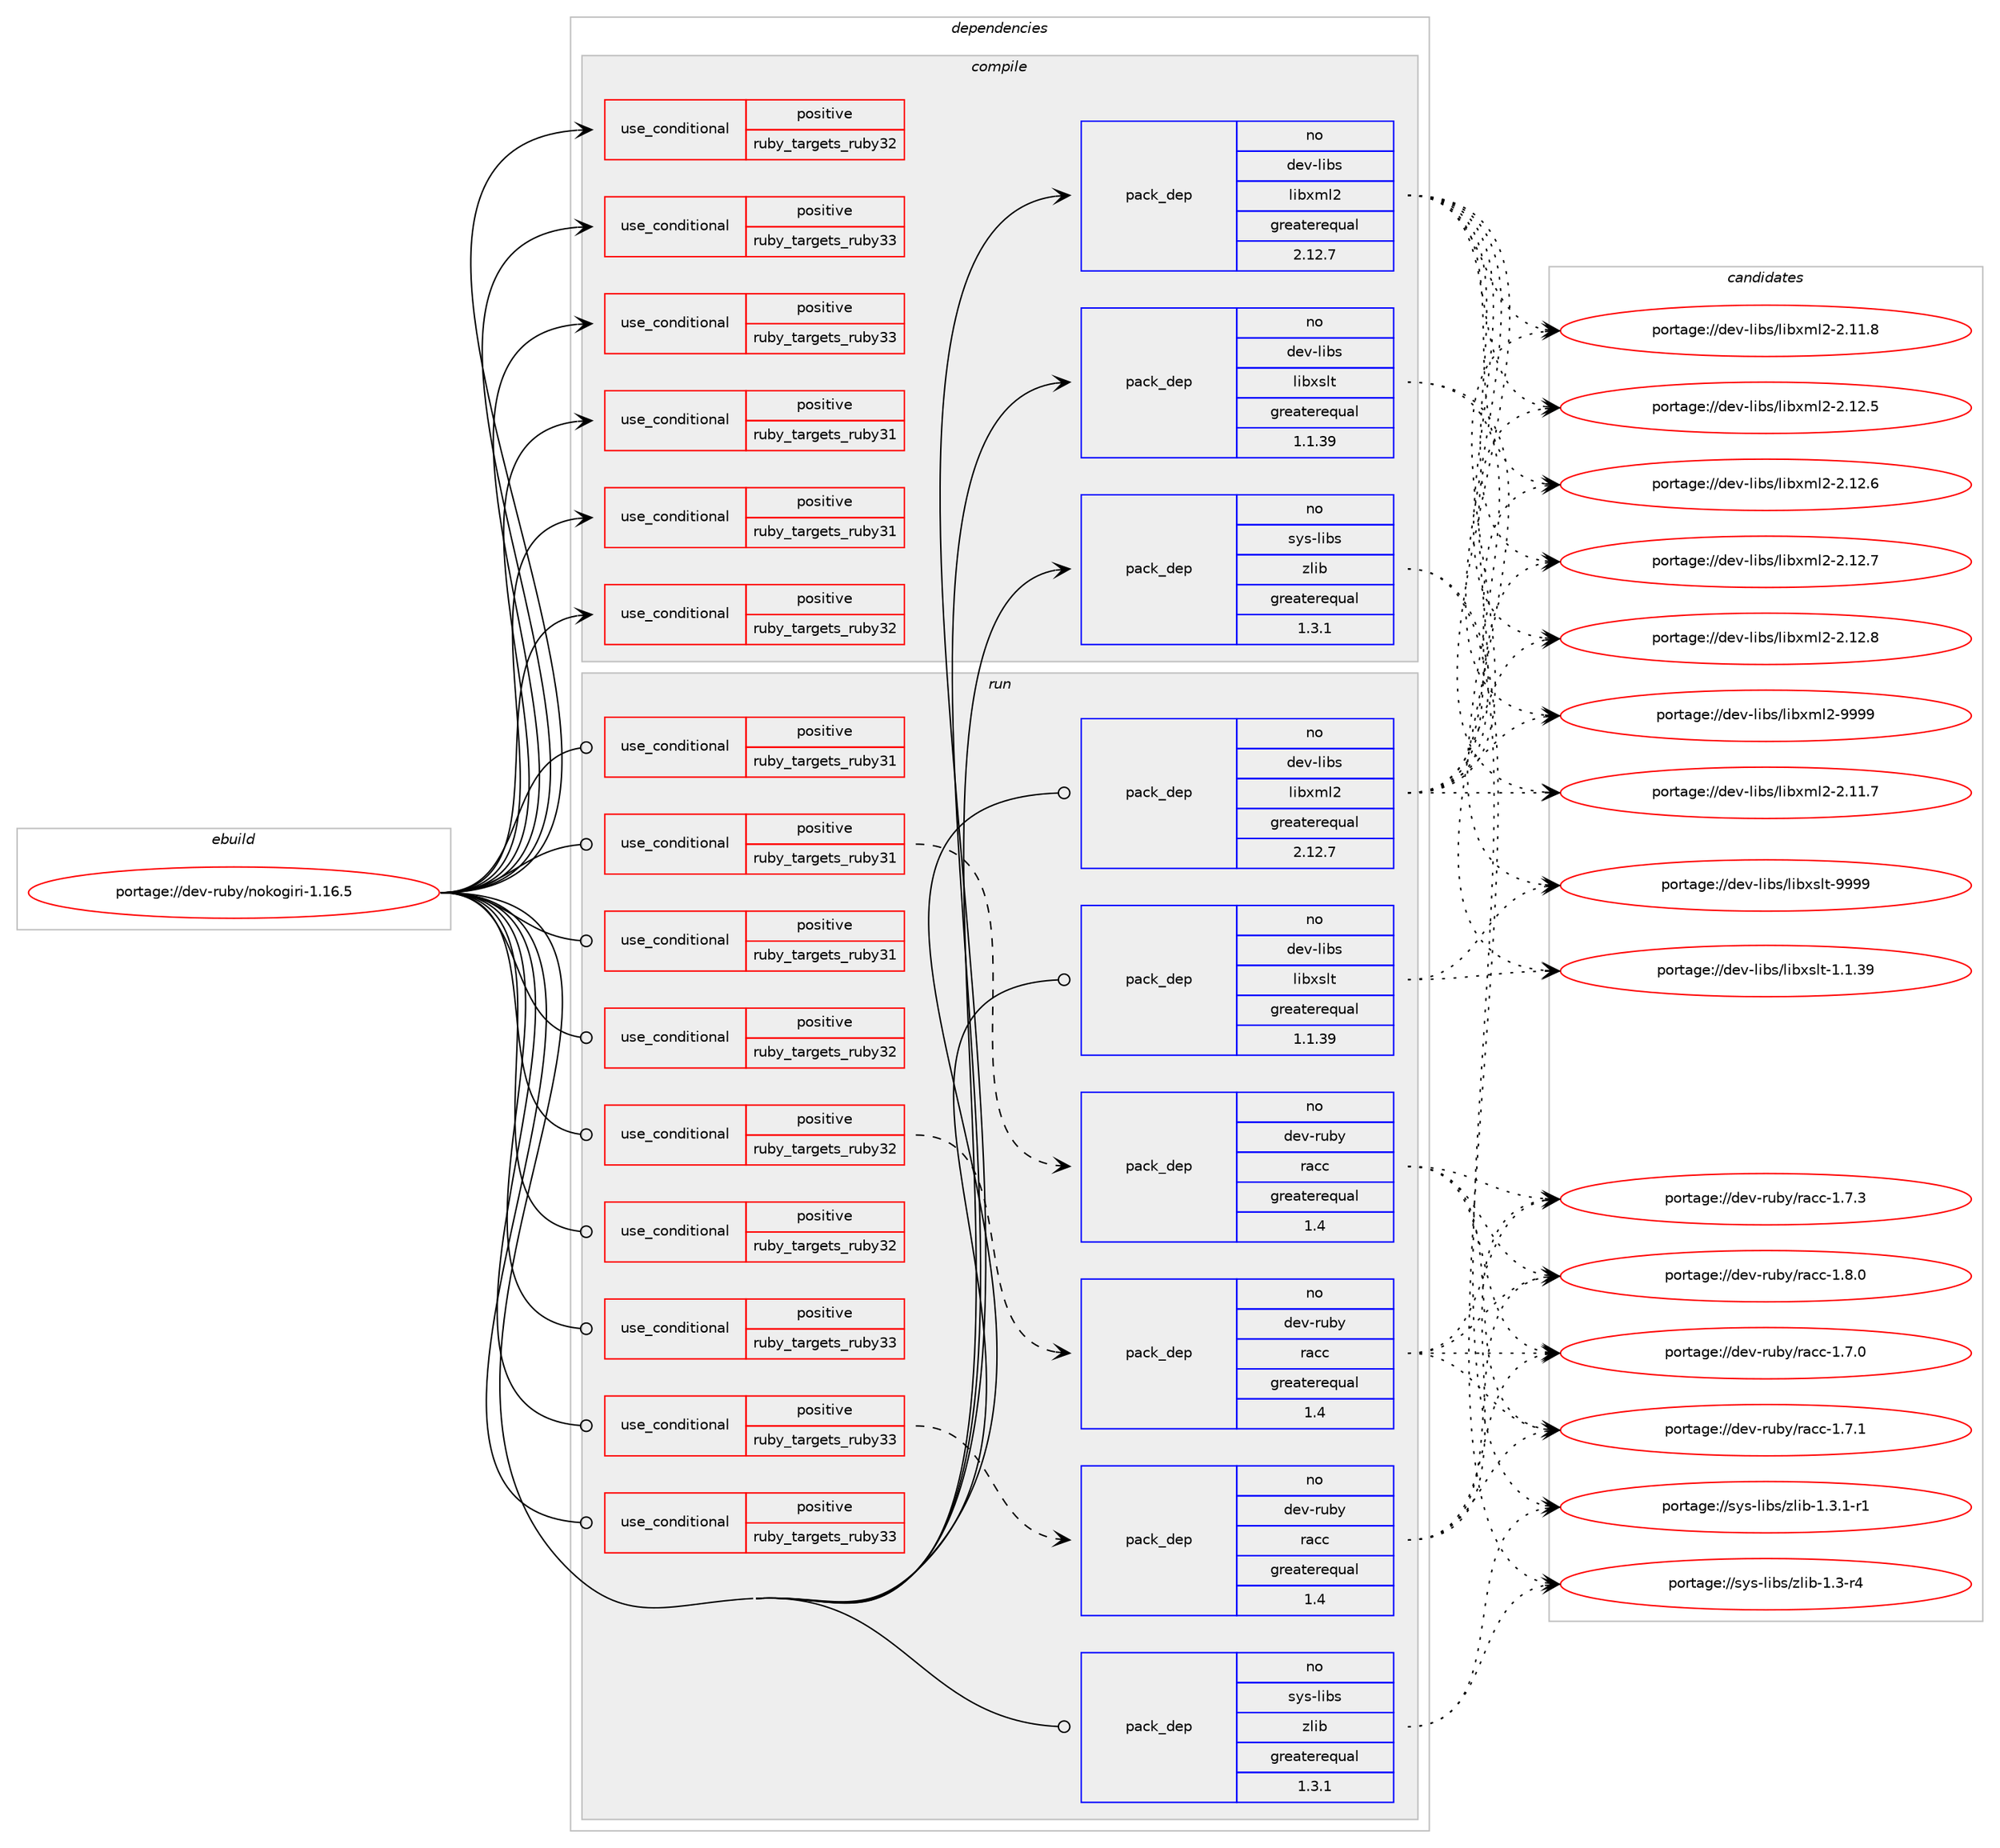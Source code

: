 digraph prolog {

# *************
# Graph options
# *************

newrank=true;
concentrate=true;
compound=true;
graph [rankdir=LR,fontname=Helvetica,fontsize=10,ranksep=1.5];#, ranksep=2.5, nodesep=0.2];
edge  [arrowhead=vee];
node  [fontname=Helvetica,fontsize=10];

# **********
# The ebuild
# **********

subgraph cluster_leftcol {
color=gray;
rank=same;
label=<<i>ebuild</i>>;
id [label="portage://dev-ruby/nokogiri-1.16.5", color=red, width=4, href="../dev-ruby/nokogiri-1.16.5.svg"];
}

# ****************
# The dependencies
# ****************

subgraph cluster_midcol {
color=gray;
label=<<i>dependencies</i>>;
subgraph cluster_compile {
fillcolor="#eeeeee";
style=filled;
label=<<i>compile</i>>;
subgraph cond50542 {
dependency98329 [label=<<TABLE BORDER="0" CELLBORDER="1" CELLSPACING="0" CELLPADDING="4"><TR><TD ROWSPAN="3" CELLPADDING="10">use_conditional</TD></TR><TR><TD>positive</TD></TR><TR><TD>ruby_targets_ruby31</TD></TR></TABLE>>, shape=none, color=red];
# *** BEGIN UNKNOWN DEPENDENCY TYPE (TODO) ***
# dependency98329 -> package_dependency(portage://dev-ruby/nokogiri-1.16.5,install,no,dev-lang,ruby,none,[,,],[slot(3.1)],[])
# *** END UNKNOWN DEPENDENCY TYPE (TODO) ***

}
id:e -> dependency98329:w [weight=20,style="solid",arrowhead="vee"];
subgraph cond50543 {
dependency98330 [label=<<TABLE BORDER="0" CELLBORDER="1" CELLSPACING="0" CELLPADDING="4"><TR><TD ROWSPAN="3" CELLPADDING="10">use_conditional</TD></TR><TR><TD>positive</TD></TR><TR><TD>ruby_targets_ruby31</TD></TR></TABLE>>, shape=none, color=red];
# *** BEGIN UNKNOWN DEPENDENCY TYPE (TODO) ***
# dependency98330 -> package_dependency(portage://dev-ruby/nokogiri-1.16.5,install,no,virtual,rubygems,none,[,,],[],[use(enable(ruby_targets_ruby31),negative)])
# *** END UNKNOWN DEPENDENCY TYPE (TODO) ***

}
id:e -> dependency98330:w [weight=20,style="solid",arrowhead="vee"];
subgraph cond50544 {
dependency98331 [label=<<TABLE BORDER="0" CELLBORDER="1" CELLSPACING="0" CELLPADDING="4"><TR><TD ROWSPAN="3" CELLPADDING="10">use_conditional</TD></TR><TR><TD>positive</TD></TR><TR><TD>ruby_targets_ruby32</TD></TR></TABLE>>, shape=none, color=red];
# *** BEGIN UNKNOWN DEPENDENCY TYPE (TODO) ***
# dependency98331 -> package_dependency(portage://dev-ruby/nokogiri-1.16.5,install,no,dev-lang,ruby,none,[,,],[slot(3.2)],[])
# *** END UNKNOWN DEPENDENCY TYPE (TODO) ***

}
id:e -> dependency98331:w [weight=20,style="solid",arrowhead="vee"];
subgraph cond50545 {
dependency98332 [label=<<TABLE BORDER="0" CELLBORDER="1" CELLSPACING="0" CELLPADDING="4"><TR><TD ROWSPAN="3" CELLPADDING="10">use_conditional</TD></TR><TR><TD>positive</TD></TR><TR><TD>ruby_targets_ruby32</TD></TR></TABLE>>, shape=none, color=red];
# *** BEGIN UNKNOWN DEPENDENCY TYPE (TODO) ***
# dependency98332 -> package_dependency(portage://dev-ruby/nokogiri-1.16.5,install,no,virtual,rubygems,none,[,,],[],[use(enable(ruby_targets_ruby32),negative)])
# *** END UNKNOWN DEPENDENCY TYPE (TODO) ***

}
id:e -> dependency98332:w [weight=20,style="solid",arrowhead="vee"];
subgraph cond50546 {
dependency98333 [label=<<TABLE BORDER="0" CELLBORDER="1" CELLSPACING="0" CELLPADDING="4"><TR><TD ROWSPAN="3" CELLPADDING="10">use_conditional</TD></TR><TR><TD>positive</TD></TR><TR><TD>ruby_targets_ruby33</TD></TR></TABLE>>, shape=none, color=red];
# *** BEGIN UNKNOWN DEPENDENCY TYPE (TODO) ***
# dependency98333 -> package_dependency(portage://dev-ruby/nokogiri-1.16.5,install,no,dev-lang,ruby,none,[,,],[slot(3.3)],[])
# *** END UNKNOWN DEPENDENCY TYPE (TODO) ***

}
id:e -> dependency98333:w [weight=20,style="solid",arrowhead="vee"];
subgraph cond50547 {
dependency98334 [label=<<TABLE BORDER="0" CELLBORDER="1" CELLSPACING="0" CELLPADDING="4"><TR><TD ROWSPAN="3" CELLPADDING="10">use_conditional</TD></TR><TR><TD>positive</TD></TR><TR><TD>ruby_targets_ruby33</TD></TR></TABLE>>, shape=none, color=red];
# *** BEGIN UNKNOWN DEPENDENCY TYPE (TODO) ***
# dependency98334 -> package_dependency(portage://dev-ruby/nokogiri-1.16.5,install,no,virtual,rubygems,none,[,,],[],[use(enable(ruby_targets_ruby33),negative)])
# *** END UNKNOWN DEPENDENCY TYPE (TODO) ***

}
id:e -> dependency98334:w [weight=20,style="solid",arrowhead="vee"];
subgraph pack46479 {
dependency98335 [label=<<TABLE BORDER="0" CELLBORDER="1" CELLSPACING="0" CELLPADDING="4" WIDTH="220"><TR><TD ROWSPAN="6" CELLPADDING="30">pack_dep</TD></TR><TR><TD WIDTH="110">no</TD></TR><TR><TD>dev-libs</TD></TR><TR><TD>libxml2</TD></TR><TR><TD>greaterequal</TD></TR><TR><TD>2.12.7</TD></TR></TABLE>>, shape=none, color=blue];
}
id:e -> dependency98335:w [weight=20,style="solid",arrowhead="vee"];
subgraph pack46480 {
dependency98336 [label=<<TABLE BORDER="0" CELLBORDER="1" CELLSPACING="0" CELLPADDING="4" WIDTH="220"><TR><TD ROWSPAN="6" CELLPADDING="30">pack_dep</TD></TR><TR><TD WIDTH="110">no</TD></TR><TR><TD>dev-libs</TD></TR><TR><TD>libxslt</TD></TR><TR><TD>greaterequal</TD></TR><TR><TD>1.1.39</TD></TR></TABLE>>, shape=none, color=blue];
}
id:e -> dependency98336:w [weight=20,style="solid",arrowhead="vee"];
subgraph pack46481 {
dependency98337 [label=<<TABLE BORDER="0" CELLBORDER="1" CELLSPACING="0" CELLPADDING="4" WIDTH="220"><TR><TD ROWSPAN="6" CELLPADDING="30">pack_dep</TD></TR><TR><TD WIDTH="110">no</TD></TR><TR><TD>sys-libs</TD></TR><TR><TD>zlib</TD></TR><TR><TD>greaterequal</TD></TR><TR><TD>1.3.1</TD></TR></TABLE>>, shape=none, color=blue];
}
id:e -> dependency98337:w [weight=20,style="solid",arrowhead="vee"];
# *** BEGIN UNKNOWN DEPENDENCY TYPE (TODO) ***
# id -> package_dependency(portage://dev-ruby/nokogiri-1.16.5,install,no,virtual,libiconv,none,[,,],[],[])
# *** END UNKNOWN DEPENDENCY TYPE (TODO) ***

}
subgraph cluster_compileandrun {
fillcolor="#eeeeee";
style=filled;
label=<<i>compile and run</i>>;
}
subgraph cluster_run {
fillcolor="#eeeeee";
style=filled;
label=<<i>run</i>>;
subgraph cond50548 {
dependency98338 [label=<<TABLE BORDER="0" CELLBORDER="1" CELLSPACING="0" CELLPADDING="4"><TR><TD ROWSPAN="3" CELLPADDING="10">use_conditional</TD></TR><TR><TD>positive</TD></TR><TR><TD>ruby_targets_ruby31</TD></TR></TABLE>>, shape=none, color=red];
# *** BEGIN UNKNOWN DEPENDENCY TYPE (TODO) ***
# dependency98338 -> package_dependency(portage://dev-ruby/nokogiri-1.16.5,run,no,dev-lang,ruby,none,[,,],[slot(3.1)],[])
# *** END UNKNOWN DEPENDENCY TYPE (TODO) ***

}
id:e -> dependency98338:w [weight=20,style="solid",arrowhead="odot"];
subgraph cond50549 {
dependency98339 [label=<<TABLE BORDER="0" CELLBORDER="1" CELLSPACING="0" CELLPADDING="4"><TR><TD ROWSPAN="3" CELLPADDING="10">use_conditional</TD></TR><TR><TD>positive</TD></TR><TR><TD>ruby_targets_ruby31</TD></TR></TABLE>>, shape=none, color=red];
subgraph pack46482 {
dependency98340 [label=<<TABLE BORDER="0" CELLBORDER="1" CELLSPACING="0" CELLPADDING="4" WIDTH="220"><TR><TD ROWSPAN="6" CELLPADDING="30">pack_dep</TD></TR><TR><TD WIDTH="110">no</TD></TR><TR><TD>dev-ruby</TD></TR><TR><TD>racc</TD></TR><TR><TD>greaterequal</TD></TR><TR><TD>1.4</TD></TR></TABLE>>, shape=none, color=blue];
}
dependency98339:e -> dependency98340:w [weight=20,style="dashed",arrowhead="vee"];
}
id:e -> dependency98339:w [weight=20,style="solid",arrowhead="odot"];
subgraph cond50550 {
dependency98341 [label=<<TABLE BORDER="0" CELLBORDER="1" CELLSPACING="0" CELLPADDING="4"><TR><TD ROWSPAN="3" CELLPADDING="10">use_conditional</TD></TR><TR><TD>positive</TD></TR><TR><TD>ruby_targets_ruby31</TD></TR></TABLE>>, shape=none, color=red];
# *** BEGIN UNKNOWN DEPENDENCY TYPE (TODO) ***
# dependency98341 -> package_dependency(portage://dev-ruby/nokogiri-1.16.5,run,no,virtual,rubygems,none,[,,],[],[use(enable(ruby_targets_ruby31),negative)])
# *** END UNKNOWN DEPENDENCY TYPE (TODO) ***

}
id:e -> dependency98341:w [weight=20,style="solid",arrowhead="odot"];
subgraph cond50551 {
dependency98342 [label=<<TABLE BORDER="0" CELLBORDER="1" CELLSPACING="0" CELLPADDING="4"><TR><TD ROWSPAN="3" CELLPADDING="10">use_conditional</TD></TR><TR><TD>positive</TD></TR><TR><TD>ruby_targets_ruby32</TD></TR></TABLE>>, shape=none, color=red];
# *** BEGIN UNKNOWN DEPENDENCY TYPE (TODO) ***
# dependency98342 -> package_dependency(portage://dev-ruby/nokogiri-1.16.5,run,no,dev-lang,ruby,none,[,,],[slot(3.2)],[])
# *** END UNKNOWN DEPENDENCY TYPE (TODO) ***

}
id:e -> dependency98342:w [weight=20,style="solid",arrowhead="odot"];
subgraph cond50552 {
dependency98343 [label=<<TABLE BORDER="0" CELLBORDER="1" CELLSPACING="0" CELLPADDING="4"><TR><TD ROWSPAN="3" CELLPADDING="10">use_conditional</TD></TR><TR><TD>positive</TD></TR><TR><TD>ruby_targets_ruby32</TD></TR></TABLE>>, shape=none, color=red];
subgraph pack46483 {
dependency98344 [label=<<TABLE BORDER="0" CELLBORDER="1" CELLSPACING="0" CELLPADDING="4" WIDTH="220"><TR><TD ROWSPAN="6" CELLPADDING="30">pack_dep</TD></TR><TR><TD WIDTH="110">no</TD></TR><TR><TD>dev-ruby</TD></TR><TR><TD>racc</TD></TR><TR><TD>greaterequal</TD></TR><TR><TD>1.4</TD></TR></TABLE>>, shape=none, color=blue];
}
dependency98343:e -> dependency98344:w [weight=20,style="dashed",arrowhead="vee"];
}
id:e -> dependency98343:w [weight=20,style="solid",arrowhead="odot"];
subgraph cond50553 {
dependency98345 [label=<<TABLE BORDER="0" CELLBORDER="1" CELLSPACING="0" CELLPADDING="4"><TR><TD ROWSPAN="3" CELLPADDING="10">use_conditional</TD></TR><TR><TD>positive</TD></TR><TR><TD>ruby_targets_ruby32</TD></TR></TABLE>>, shape=none, color=red];
# *** BEGIN UNKNOWN DEPENDENCY TYPE (TODO) ***
# dependency98345 -> package_dependency(portage://dev-ruby/nokogiri-1.16.5,run,no,virtual,rubygems,none,[,,],[],[use(enable(ruby_targets_ruby32),negative)])
# *** END UNKNOWN DEPENDENCY TYPE (TODO) ***

}
id:e -> dependency98345:w [weight=20,style="solid",arrowhead="odot"];
subgraph cond50554 {
dependency98346 [label=<<TABLE BORDER="0" CELLBORDER="1" CELLSPACING="0" CELLPADDING="4"><TR><TD ROWSPAN="3" CELLPADDING="10">use_conditional</TD></TR><TR><TD>positive</TD></TR><TR><TD>ruby_targets_ruby33</TD></TR></TABLE>>, shape=none, color=red];
# *** BEGIN UNKNOWN DEPENDENCY TYPE (TODO) ***
# dependency98346 -> package_dependency(portage://dev-ruby/nokogiri-1.16.5,run,no,dev-lang,ruby,none,[,,],[slot(3.3)],[])
# *** END UNKNOWN DEPENDENCY TYPE (TODO) ***

}
id:e -> dependency98346:w [weight=20,style="solid",arrowhead="odot"];
subgraph cond50555 {
dependency98347 [label=<<TABLE BORDER="0" CELLBORDER="1" CELLSPACING="0" CELLPADDING="4"><TR><TD ROWSPAN="3" CELLPADDING="10">use_conditional</TD></TR><TR><TD>positive</TD></TR><TR><TD>ruby_targets_ruby33</TD></TR></TABLE>>, shape=none, color=red];
subgraph pack46484 {
dependency98348 [label=<<TABLE BORDER="0" CELLBORDER="1" CELLSPACING="0" CELLPADDING="4" WIDTH="220"><TR><TD ROWSPAN="6" CELLPADDING="30">pack_dep</TD></TR><TR><TD WIDTH="110">no</TD></TR><TR><TD>dev-ruby</TD></TR><TR><TD>racc</TD></TR><TR><TD>greaterequal</TD></TR><TR><TD>1.4</TD></TR></TABLE>>, shape=none, color=blue];
}
dependency98347:e -> dependency98348:w [weight=20,style="dashed",arrowhead="vee"];
}
id:e -> dependency98347:w [weight=20,style="solid",arrowhead="odot"];
subgraph cond50556 {
dependency98349 [label=<<TABLE BORDER="0" CELLBORDER="1" CELLSPACING="0" CELLPADDING="4"><TR><TD ROWSPAN="3" CELLPADDING="10">use_conditional</TD></TR><TR><TD>positive</TD></TR><TR><TD>ruby_targets_ruby33</TD></TR></TABLE>>, shape=none, color=red];
# *** BEGIN UNKNOWN DEPENDENCY TYPE (TODO) ***
# dependency98349 -> package_dependency(portage://dev-ruby/nokogiri-1.16.5,run,no,virtual,rubygems,none,[,,],[],[use(enable(ruby_targets_ruby33),negative)])
# *** END UNKNOWN DEPENDENCY TYPE (TODO) ***

}
id:e -> dependency98349:w [weight=20,style="solid",arrowhead="odot"];
subgraph pack46485 {
dependency98350 [label=<<TABLE BORDER="0" CELLBORDER="1" CELLSPACING="0" CELLPADDING="4" WIDTH="220"><TR><TD ROWSPAN="6" CELLPADDING="30">pack_dep</TD></TR><TR><TD WIDTH="110">no</TD></TR><TR><TD>dev-libs</TD></TR><TR><TD>libxml2</TD></TR><TR><TD>greaterequal</TD></TR><TR><TD>2.12.7</TD></TR></TABLE>>, shape=none, color=blue];
}
id:e -> dependency98350:w [weight=20,style="solid",arrowhead="odot"];
subgraph pack46486 {
dependency98351 [label=<<TABLE BORDER="0" CELLBORDER="1" CELLSPACING="0" CELLPADDING="4" WIDTH="220"><TR><TD ROWSPAN="6" CELLPADDING="30">pack_dep</TD></TR><TR><TD WIDTH="110">no</TD></TR><TR><TD>dev-libs</TD></TR><TR><TD>libxslt</TD></TR><TR><TD>greaterequal</TD></TR><TR><TD>1.1.39</TD></TR></TABLE>>, shape=none, color=blue];
}
id:e -> dependency98351:w [weight=20,style="solid",arrowhead="odot"];
subgraph pack46487 {
dependency98352 [label=<<TABLE BORDER="0" CELLBORDER="1" CELLSPACING="0" CELLPADDING="4" WIDTH="220"><TR><TD ROWSPAN="6" CELLPADDING="30">pack_dep</TD></TR><TR><TD WIDTH="110">no</TD></TR><TR><TD>sys-libs</TD></TR><TR><TD>zlib</TD></TR><TR><TD>greaterequal</TD></TR><TR><TD>1.3.1</TD></TR></TABLE>>, shape=none, color=blue];
}
id:e -> dependency98352:w [weight=20,style="solid",arrowhead="odot"];
# *** BEGIN UNKNOWN DEPENDENCY TYPE (TODO) ***
# id -> package_dependency(portage://dev-ruby/nokogiri-1.16.5,run,no,virtual,libiconv,none,[,,],[],[])
# *** END UNKNOWN DEPENDENCY TYPE (TODO) ***

}
}

# **************
# The candidates
# **************

subgraph cluster_choices {
rank=same;
color=gray;
label=<<i>candidates</i>>;

subgraph choice46479 {
color=black;
nodesep=1;
choice100101118451081059811547108105981201091085045504649494655 [label="portage://dev-libs/libxml2-2.11.7", color=red, width=4,href="../dev-libs/libxml2-2.11.7.svg"];
choice100101118451081059811547108105981201091085045504649494656 [label="portage://dev-libs/libxml2-2.11.8", color=red, width=4,href="../dev-libs/libxml2-2.11.8.svg"];
choice100101118451081059811547108105981201091085045504649504653 [label="portage://dev-libs/libxml2-2.12.5", color=red, width=4,href="../dev-libs/libxml2-2.12.5.svg"];
choice100101118451081059811547108105981201091085045504649504654 [label="portage://dev-libs/libxml2-2.12.6", color=red, width=4,href="../dev-libs/libxml2-2.12.6.svg"];
choice100101118451081059811547108105981201091085045504649504655 [label="portage://dev-libs/libxml2-2.12.7", color=red, width=4,href="../dev-libs/libxml2-2.12.7.svg"];
choice100101118451081059811547108105981201091085045504649504656 [label="portage://dev-libs/libxml2-2.12.8", color=red, width=4,href="../dev-libs/libxml2-2.12.8.svg"];
choice10010111845108105981154710810598120109108504557575757 [label="portage://dev-libs/libxml2-9999", color=red, width=4,href="../dev-libs/libxml2-9999.svg"];
dependency98335:e -> choice100101118451081059811547108105981201091085045504649494655:w [style=dotted,weight="100"];
dependency98335:e -> choice100101118451081059811547108105981201091085045504649494656:w [style=dotted,weight="100"];
dependency98335:e -> choice100101118451081059811547108105981201091085045504649504653:w [style=dotted,weight="100"];
dependency98335:e -> choice100101118451081059811547108105981201091085045504649504654:w [style=dotted,weight="100"];
dependency98335:e -> choice100101118451081059811547108105981201091085045504649504655:w [style=dotted,weight="100"];
dependency98335:e -> choice100101118451081059811547108105981201091085045504649504656:w [style=dotted,weight="100"];
dependency98335:e -> choice10010111845108105981154710810598120109108504557575757:w [style=dotted,weight="100"];
}
subgraph choice46480 {
color=black;
nodesep=1;
choice1001011184510810598115471081059812011510811645494649465157 [label="portage://dev-libs/libxslt-1.1.39", color=red, width=4,href="../dev-libs/libxslt-1.1.39.svg"];
choice100101118451081059811547108105981201151081164557575757 [label="portage://dev-libs/libxslt-9999", color=red, width=4,href="../dev-libs/libxslt-9999.svg"];
dependency98336:e -> choice1001011184510810598115471081059812011510811645494649465157:w [style=dotted,weight="100"];
dependency98336:e -> choice100101118451081059811547108105981201151081164557575757:w [style=dotted,weight="100"];
}
subgraph choice46481 {
color=black;
nodesep=1;
choice11512111545108105981154712210810598454946514511452 [label="portage://sys-libs/zlib-1.3-r4", color=red, width=4,href="../sys-libs/zlib-1.3-r4.svg"];
choice115121115451081059811547122108105984549465146494511449 [label="portage://sys-libs/zlib-1.3.1-r1", color=red, width=4,href="../sys-libs/zlib-1.3.1-r1.svg"];
dependency98337:e -> choice11512111545108105981154712210810598454946514511452:w [style=dotted,weight="100"];
dependency98337:e -> choice115121115451081059811547122108105984549465146494511449:w [style=dotted,weight="100"];
}
subgraph choice46482 {
color=black;
nodesep=1;
choice100101118451141179812147114979999454946554648 [label="portage://dev-ruby/racc-1.7.0", color=red, width=4,href="../dev-ruby/racc-1.7.0.svg"];
choice100101118451141179812147114979999454946554649 [label="portage://dev-ruby/racc-1.7.1", color=red, width=4,href="../dev-ruby/racc-1.7.1.svg"];
choice100101118451141179812147114979999454946554651 [label="portage://dev-ruby/racc-1.7.3", color=red, width=4,href="../dev-ruby/racc-1.7.3.svg"];
choice100101118451141179812147114979999454946564648 [label="portage://dev-ruby/racc-1.8.0", color=red, width=4,href="../dev-ruby/racc-1.8.0.svg"];
dependency98340:e -> choice100101118451141179812147114979999454946554648:w [style=dotted,weight="100"];
dependency98340:e -> choice100101118451141179812147114979999454946554649:w [style=dotted,weight="100"];
dependency98340:e -> choice100101118451141179812147114979999454946554651:w [style=dotted,weight="100"];
dependency98340:e -> choice100101118451141179812147114979999454946564648:w [style=dotted,weight="100"];
}
subgraph choice46483 {
color=black;
nodesep=1;
choice100101118451141179812147114979999454946554648 [label="portage://dev-ruby/racc-1.7.0", color=red, width=4,href="../dev-ruby/racc-1.7.0.svg"];
choice100101118451141179812147114979999454946554649 [label="portage://dev-ruby/racc-1.7.1", color=red, width=4,href="../dev-ruby/racc-1.7.1.svg"];
choice100101118451141179812147114979999454946554651 [label="portage://dev-ruby/racc-1.7.3", color=red, width=4,href="../dev-ruby/racc-1.7.3.svg"];
choice100101118451141179812147114979999454946564648 [label="portage://dev-ruby/racc-1.8.0", color=red, width=4,href="../dev-ruby/racc-1.8.0.svg"];
dependency98344:e -> choice100101118451141179812147114979999454946554648:w [style=dotted,weight="100"];
dependency98344:e -> choice100101118451141179812147114979999454946554649:w [style=dotted,weight="100"];
dependency98344:e -> choice100101118451141179812147114979999454946554651:w [style=dotted,weight="100"];
dependency98344:e -> choice100101118451141179812147114979999454946564648:w [style=dotted,weight="100"];
}
subgraph choice46484 {
color=black;
nodesep=1;
choice100101118451141179812147114979999454946554648 [label="portage://dev-ruby/racc-1.7.0", color=red, width=4,href="../dev-ruby/racc-1.7.0.svg"];
choice100101118451141179812147114979999454946554649 [label="portage://dev-ruby/racc-1.7.1", color=red, width=4,href="../dev-ruby/racc-1.7.1.svg"];
choice100101118451141179812147114979999454946554651 [label="portage://dev-ruby/racc-1.7.3", color=red, width=4,href="../dev-ruby/racc-1.7.3.svg"];
choice100101118451141179812147114979999454946564648 [label="portage://dev-ruby/racc-1.8.0", color=red, width=4,href="../dev-ruby/racc-1.8.0.svg"];
dependency98348:e -> choice100101118451141179812147114979999454946554648:w [style=dotted,weight="100"];
dependency98348:e -> choice100101118451141179812147114979999454946554649:w [style=dotted,weight="100"];
dependency98348:e -> choice100101118451141179812147114979999454946554651:w [style=dotted,weight="100"];
dependency98348:e -> choice100101118451141179812147114979999454946564648:w [style=dotted,weight="100"];
}
subgraph choice46485 {
color=black;
nodesep=1;
choice100101118451081059811547108105981201091085045504649494655 [label="portage://dev-libs/libxml2-2.11.7", color=red, width=4,href="../dev-libs/libxml2-2.11.7.svg"];
choice100101118451081059811547108105981201091085045504649494656 [label="portage://dev-libs/libxml2-2.11.8", color=red, width=4,href="../dev-libs/libxml2-2.11.8.svg"];
choice100101118451081059811547108105981201091085045504649504653 [label="portage://dev-libs/libxml2-2.12.5", color=red, width=4,href="../dev-libs/libxml2-2.12.5.svg"];
choice100101118451081059811547108105981201091085045504649504654 [label="portage://dev-libs/libxml2-2.12.6", color=red, width=4,href="../dev-libs/libxml2-2.12.6.svg"];
choice100101118451081059811547108105981201091085045504649504655 [label="portage://dev-libs/libxml2-2.12.7", color=red, width=4,href="../dev-libs/libxml2-2.12.7.svg"];
choice100101118451081059811547108105981201091085045504649504656 [label="portage://dev-libs/libxml2-2.12.8", color=red, width=4,href="../dev-libs/libxml2-2.12.8.svg"];
choice10010111845108105981154710810598120109108504557575757 [label="portage://dev-libs/libxml2-9999", color=red, width=4,href="../dev-libs/libxml2-9999.svg"];
dependency98350:e -> choice100101118451081059811547108105981201091085045504649494655:w [style=dotted,weight="100"];
dependency98350:e -> choice100101118451081059811547108105981201091085045504649494656:w [style=dotted,weight="100"];
dependency98350:e -> choice100101118451081059811547108105981201091085045504649504653:w [style=dotted,weight="100"];
dependency98350:e -> choice100101118451081059811547108105981201091085045504649504654:w [style=dotted,weight="100"];
dependency98350:e -> choice100101118451081059811547108105981201091085045504649504655:w [style=dotted,weight="100"];
dependency98350:e -> choice100101118451081059811547108105981201091085045504649504656:w [style=dotted,weight="100"];
dependency98350:e -> choice10010111845108105981154710810598120109108504557575757:w [style=dotted,weight="100"];
}
subgraph choice46486 {
color=black;
nodesep=1;
choice1001011184510810598115471081059812011510811645494649465157 [label="portage://dev-libs/libxslt-1.1.39", color=red, width=4,href="../dev-libs/libxslt-1.1.39.svg"];
choice100101118451081059811547108105981201151081164557575757 [label="portage://dev-libs/libxslt-9999", color=red, width=4,href="../dev-libs/libxslt-9999.svg"];
dependency98351:e -> choice1001011184510810598115471081059812011510811645494649465157:w [style=dotted,weight="100"];
dependency98351:e -> choice100101118451081059811547108105981201151081164557575757:w [style=dotted,weight="100"];
}
subgraph choice46487 {
color=black;
nodesep=1;
choice11512111545108105981154712210810598454946514511452 [label="portage://sys-libs/zlib-1.3-r4", color=red, width=4,href="../sys-libs/zlib-1.3-r4.svg"];
choice115121115451081059811547122108105984549465146494511449 [label="portage://sys-libs/zlib-1.3.1-r1", color=red, width=4,href="../sys-libs/zlib-1.3.1-r1.svg"];
dependency98352:e -> choice11512111545108105981154712210810598454946514511452:w [style=dotted,weight="100"];
dependency98352:e -> choice115121115451081059811547122108105984549465146494511449:w [style=dotted,weight="100"];
}
}

}
